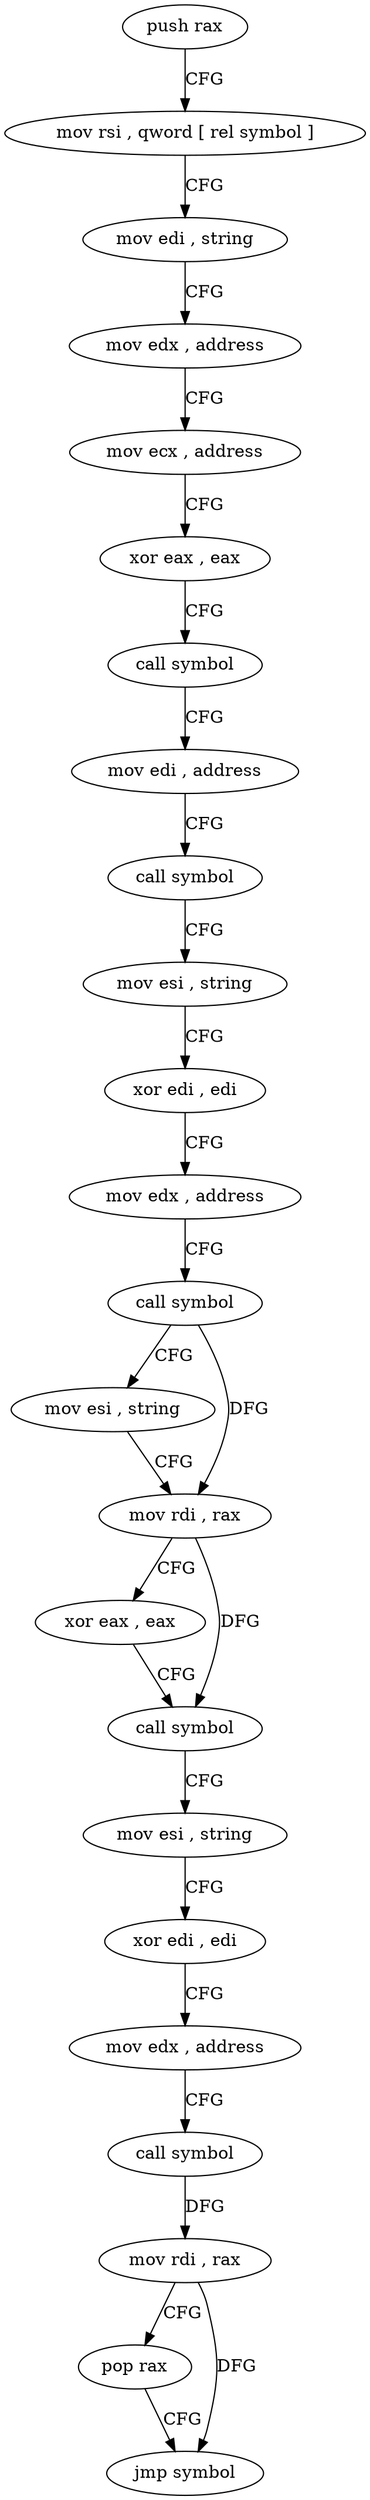 digraph "func" {
"4212944" [label = "push rax" ]
"4212945" [label = "mov rsi , qword [ rel symbol ]" ]
"4212952" [label = "mov edi , string" ]
"4212957" [label = "mov edx , address" ]
"4212962" [label = "mov ecx , address" ]
"4212967" [label = "xor eax , eax" ]
"4212969" [label = "call symbol" ]
"4212974" [label = "mov edi , address" ]
"4212979" [label = "call symbol" ]
"4212984" [label = "mov esi , string" ]
"4212989" [label = "xor edi , edi" ]
"4212991" [label = "mov edx , address" ]
"4212996" [label = "call symbol" ]
"4213001" [label = "mov esi , string" ]
"4213006" [label = "mov rdi , rax" ]
"4213009" [label = "xor eax , eax" ]
"4213011" [label = "call symbol" ]
"4213016" [label = "mov esi , string" ]
"4213021" [label = "xor edi , edi" ]
"4213023" [label = "mov edx , address" ]
"4213028" [label = "call symbol" ]
"4213033" [label = "mov rdi , rax" ]
"4213036" [label = "pop rax" ]
"4213037" [label = "jmp symbol" ]
"4212944" -> "4212945" [ label = "CFG" ]
"4212945" -> "4212952" [ label = "CFG" ]
"4212952" -> "4212957" [ label = "CFG" ]
"4212957" -> "4212962" [ label = "CFG" ]
"4212962" -> "4212967" [ label = "CFG" ]
"4212967" -> "4212969" [ label = "CFG" ]
"4212969" -> "4212974" [ label = "CFG" ]
"4212974" -> "4212979" [ label = "CFG" ]
"4212979" -> "4212984" [ label = "CFG" ]
"4212984" -> "4212989" [ label = "CFG" ]
"4212989" -> "4212991" [ label = "CFG" ]
"4212991" -> "4212996" [ label = "CFG" ]
"4212996" -> "4213001" [ label = "CFG" ]
"4212996" -> "4213006" [ label = "DFG" ]
"4213001" -> "4213006" [ label = "CFG" ]
"4213006" -> "4213009" [ label = "CFG" ]
"4213006" -> "4213011" [ label = "DFG" ]
"4213009" -> "4213011" [ label = "CFG" ]
"4213011" -> "4213016" [ label = "CFG" ]
"4213016" -> "4213021" [ label = "CFG" ]
"4213021" -> "4213023" [ label = "CFG" ]
"4213023" -> "4213028" [ label = "CFG" ]
"4213028" -> "4213033" [ label = "DFG" ]
"4213033" -> "4213036" [ label = "CFG" ]
"4213033" -> "4213037" [ label = "DFG" ]
"4213036" -> "4213037" [ label = "CFG" ]
}
